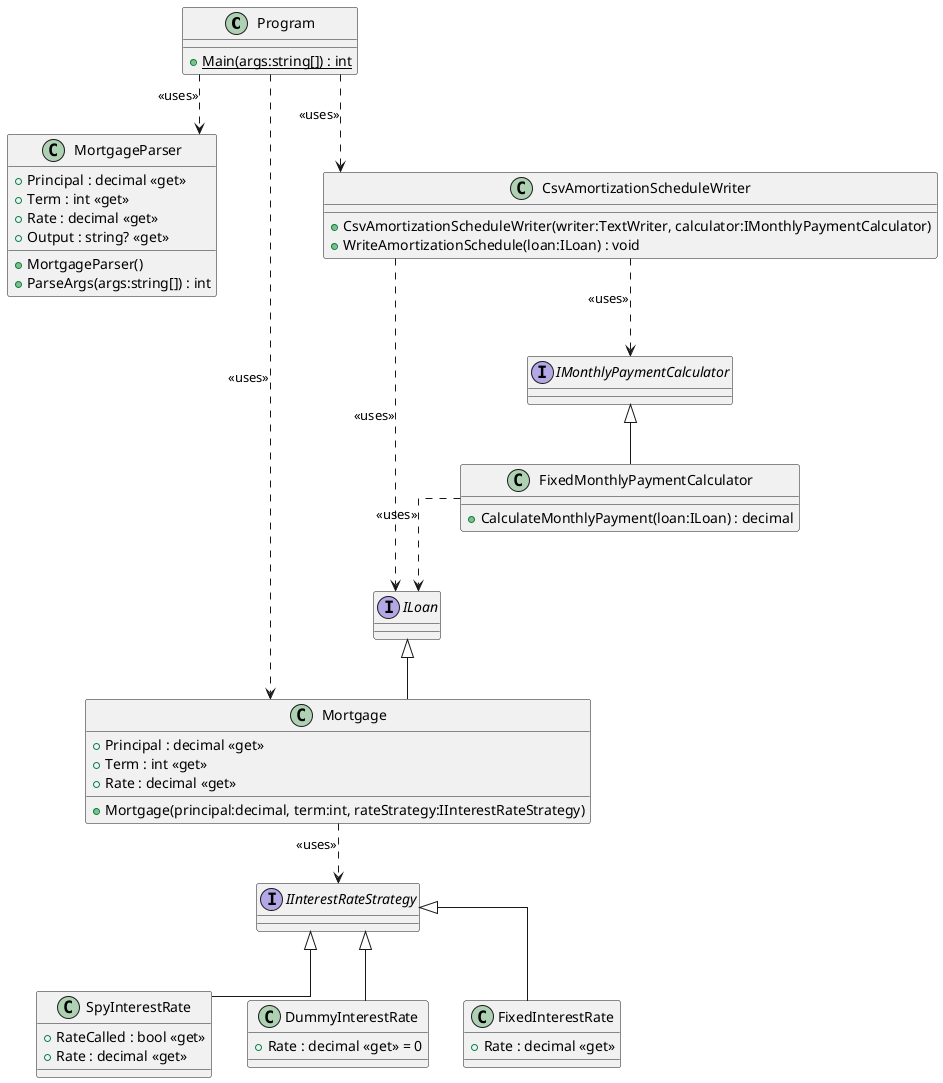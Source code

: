 @startuml LoanApp

skinparam linetype ortho

class Program {
    + {static} Main(args:string[]) : int
}
class MortgageParser {
    + Principal : decimal <<get>>
    + Term : int <<get>>
    + Rate : decimal <<get>>
    + Output : string? <<get>>
    + MortgageParser()
    + ParseArgs(args:string[]) : int
}
interface ILoan {
}
class Mortgage {
    + Principal : decimal <<get>>
    + Term : int <<get>>
    + Rate : decimal <<get>>
    + Mortgage(principal:decimal, term:int, rateStrategy:IInterestRateStrategy)
}
ILoan <|-- Mortgage
class CsvAmortizationScheduleWriter {
    + CsvAmortizationScheduleWriter(writer:TextWriter, calculator:IMonthlyPaymentCalculator)
    + WriteAmortizationSchedule(loan:ILoan) : void
}
class SpyInterestRate {
    + RateCalled : bool <<get>>
    + Rate : decimal <<get>>
}
IInterestRateStrategy <|-- SpyInterestRate
class DummyInterestRate {
    + Rate : decimal <<get>> = 0
}
IInterestRateStrategy <|-- DummyInterestRate
interface IInterestRateStrategy {
}
class FixedInterestRate {
    + Rate : decimal <<get>>
}
IInterestRateStrategy <|-- FixedInterestRate
class FixedMonthlyPaymentCalculator {
    + CalculateMonthlyPayment(loan:ILoan) : decimal
}
IMonthlyPaymentCalculator <|-- FixedMonthlyPaymentCalculator
interface IMonthlyPaymentCalculator {
}

Program ..> Mortgage : <<uses>>
Program ..> MortgageParser : <<uses>>
Program ..> CsvAmortizationScheduleWriter : <<uses>>

Mortgage ..> IInterestRateStrategy : <<uses>>

CsvAmortizationScheduleWriter ..> IMonthlyPaymentCalculator : <<uses>>
CsvAmortizationScheduleWriter ..> ILoan : <<uses>>

FixedMonthlyPaymentCalculator ..> ILoan : <<uses>>

@enduml

